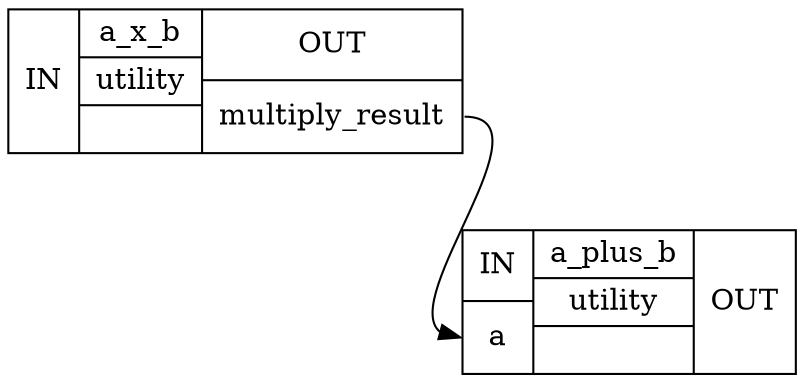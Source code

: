 digraph structs {
node [shape=record];
helloa_x_b [label="{IN}|{ a_x_b | utility |  }|{OUT|<outmultiplyresult> multiply_result}"];
helloa_plus_b [label="{IN|<ina> a}|{ a_plus_b | utility |  }|{OUT}"];
helloa_x_b:outmultiplyresult:e -> helloa_plus_b:ina:w;
}